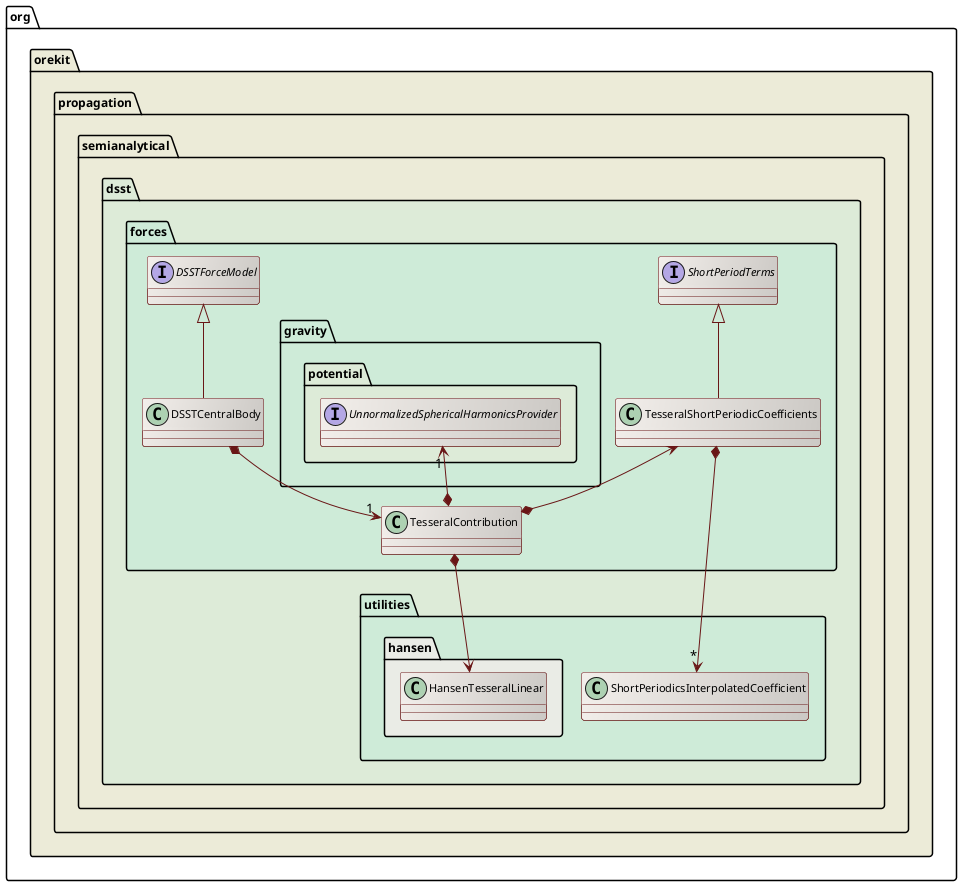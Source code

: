 ' Copyright 2002-2016 CS Systèmes d'Information
' Licensed to CS Systèmes d'Information (CS) under one or more
' contributor license agreements.  See the NOTICE file distributed with
' this work for additional information regarding copyright ownership.
' CS licenses this file to You under the Apache License, Version 2.0
' (the "License"); you may not use this file except in compliance with
' the License.  You may obtain a copy of the License at
'
'   http://www.apache.org/licenses/LICENSE-2.0
'
' Unless required by applicable law or agreed to in writing, software
' distributed under the License is distributed on an "AS IS" BASIS,
' WITHOUT WARRANTIES OR CONDITIONS OF ANY KIND, either express or implied.
' See the License for the specific language governing permissions and
' limitations under the License.
 
@startuml

  skinparam svek                  true
  skinparam ClassBackgroundColor  #F3EFEB/CCC9C5
  skinparam ClassArrowColor       #691616
  skinparam ClassBorderColor      #691616
  skinparam NoteBackgroundColor   #F3EFEB
  skinparam NoteBorderColor       #691616
  skinparam NoteFontColor         #691616
  skinparam ClassFontSize         11
  skinparam PackageFontSize       12

  package org.orekit #ECEBD8 {

    package propagation.semianalytical.dsst #DDEBD8 {

      Package forces #CEEBD8 {
        TesseralShortPeriodicCoefficients <--* TesseralContribution
        interface DSSTForceModel
        interface ShortPeriodTerms
        DSSTForceModel <|-- DSSTCentralBody
        ShortPeriodTerms <|-- TesseralShortPeriodicCoefficients
        DSSTCentralBody *--> "1" TesseralContribution
      }

      package utilities #CEEBD8 {
        package hansen #EAECE6 {
          class HansenTesseralLinear
        }
          TesseralShortPeriodicCoefficients *--> "*" ShortPeriodicsInterpolatedCoefficient
          TesseralContribution *--> HansenTesseralLinear
       }

      package forces.gravity.potential #DDEBD8 {
          interface UnnormalizedSphericalHarmonicsProvider
          UnnormalizedSphericalHarmonicsProvider "1" <--* TesseralContribution
      }
  }

@enduml
